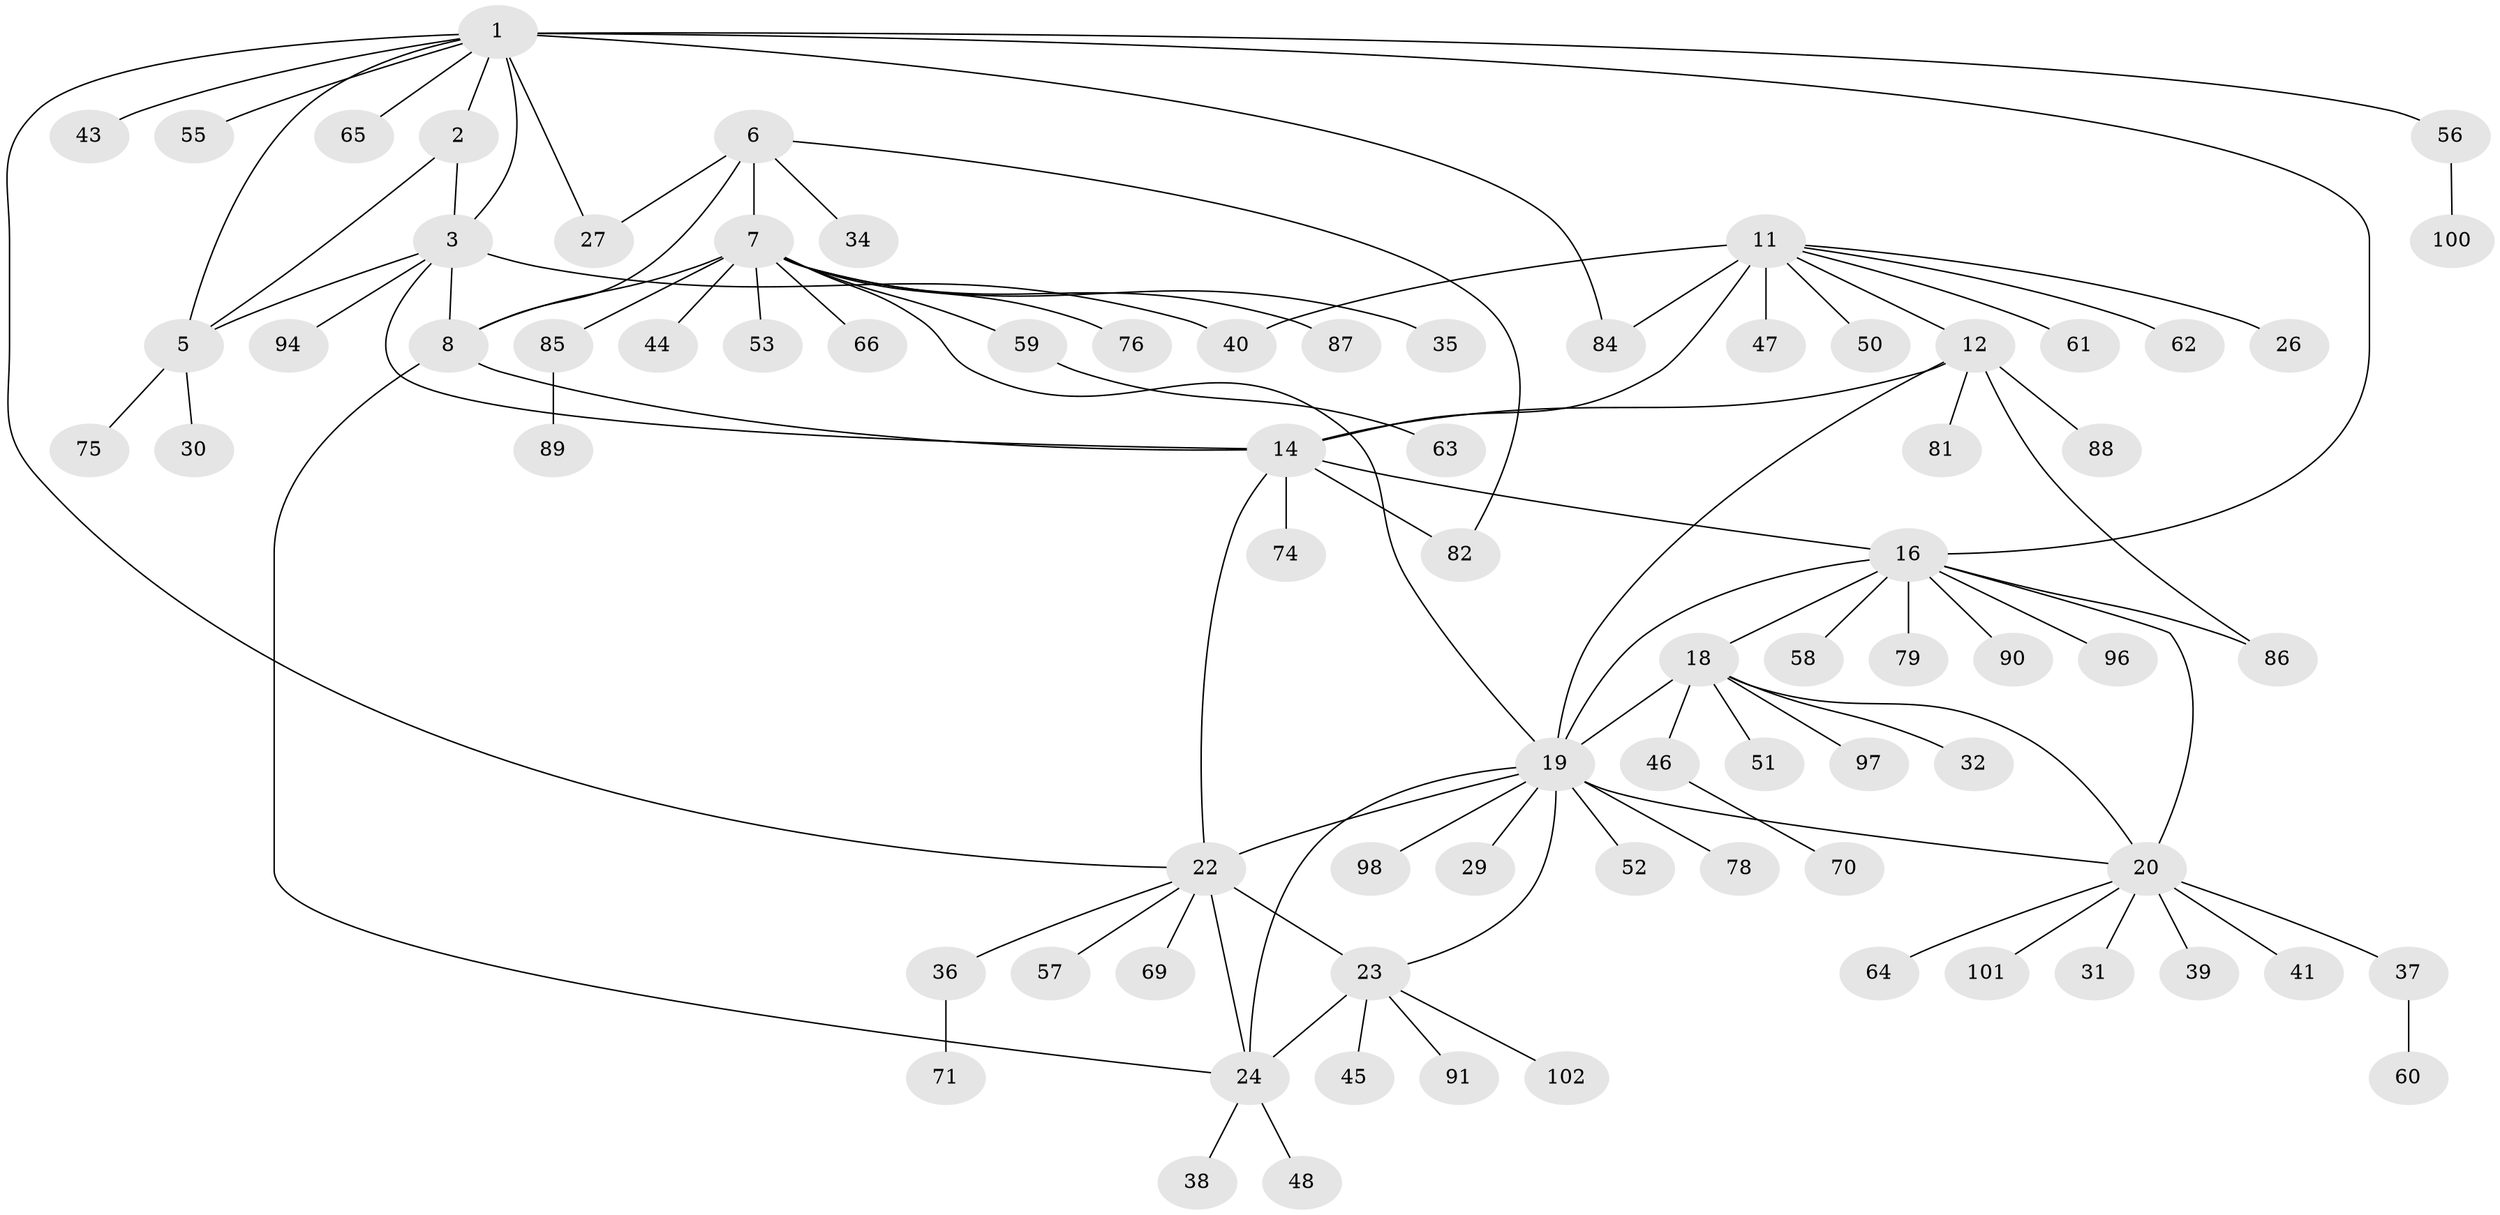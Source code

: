 // original degree distribution, {13: 0.009708737864077669, 5: 0.038834951456310676, 7: 0.04854368932038835, 8: 0.04854368932038835, 10: 0.019417475728155338, 6: 0.038834951456310676, 9: 0.02912621359223301, 11: 0.009708737864077669, 1: 0.5728155339805825, 2: 0.17475728155339806, 3: 0.009708737864077669}
// Generated by graph-tools (version 1.1) at 2025/11/02/27/25 16:11:38]
// undirected, 78 vertices, 100 edges
graph export_dot {
graph [start="1"]
  node [color=gray90,style=filled];
  1 [super="+54"];
  2 [super="+28"];
  3 [super="+4"];
  5 [super="+95"];
  6 [super="+72"];
  7 [super="+10"];
  8 [super="+9"];
  11 [super="+13"];
  12 [super="+83"];
  14 [super="+15"];
  16 [super="+17"];
  18 [super="+42"];
  19 [super="+21"];
  20 [super="+68"];
  22 [super="+33"];
  23 [super="+93"];
  24 [super="+25"];
  26;
  27 [super="+103"];
  29;
  30;
  31;
  32;
  34;
  35;
  36;
  37 [super="+49"];
  38;
  39 [super="+67"];
  40;
  41;
  43;
  44;
  45;
  46 [super="+80"];
  47 [super="+92"];
  48;
  50;
  51;
  52 [super="+99"];
  53 [super="+73"];
  55 [super="+77"];
  56;
  57;
  58;
  59;
  60;
  61;
  62;
  63;
  64;
  65;
  66;
  69;
  70;
  71;
  74;
  75;
  76;
  78;
  79;
  81;
  82;
  84;
  85;
  86;
  87;
  88;
  89;
  90;
  91;
  94;
  96;
  97;
  98;
  100;
  101;
  102;
  1 -- 2;
  1 -- 3 [weight=2];
  1 -- 5;
  1 -- 16;
  1 -- 22;
  1 -- 43;
  1 -- 55;
  1 -- 56;
  1 -- 65;
  1 -- 84;
  1 -- 27;
  2 -- 3 [weight=2];
  2 -- 5;
  3 -- 5 [weight=2];
  3 -- 40;
  3 -- 94;
  3 -- 8;
  3 -- 14;
  5 -- 30;
  5 -- 75;
  6 -- 7 [weight=2];
  6 -- 8 [weight=2];
  6 -- 27;
  6 -- 34;
  6 -- 82;
  7 -- 8 [weight=4];
  7 -- 35;
  7 -- 53;
  7 -- 59;
  7 -- 66;
  7 -- 85;
  7 -- 87;
  7 -- 19;
  7 -- 44;
  7 -- 76;
  8 -- 14;
  8 -- 24;
  11 -- 12 [weight=2];
  11 -- 14 [weight=4];
  11 -- 26;
  11 -- 40;
  11 -- 62;
  11 -- 84;
  11 -- 50;
  11 -- 61;
  11 -- 47;
  12 -- 14 [weight=2];
  12 -- 81;
  12 -- 86;
  12 -- 88;
  12 -- 19;
  14 -- 16;
  14 -- 74;
  14 -- 82;
  14 -- 22;
  16 -- 18 [weight=2];
  16 -- 19 [weight=2];
  16 -- 20 [weight=2];
  16 -- 79;
  16 -- 86;
  16 -- 90;
  16 -- 96;
  16 -- 58;
  18 -- 19;
  18 -- 20;
  18 -- 32;
  18 -- 46;
  18 -- 51;
  18 -- 97;
  19 -- 20;
  19 -- 78;
  19 -- 98;
  19 -- 52;
  19 -- 22;
  19 -- 23;
  19 -- 24 [weight=2];
  19 -- 29;
  20 -- 31;
  20 -- 37;
  20 -- 39;
  20 -- 41;
  20 -- 64;
  20 -- 101;
  22 -- 23;
  22 -- 24 [weight=2];
  22 -- 36;
  22 -- 57;
  22 -- 69;
  23 -- 24 [weight=2];
  23 -- 45;
  23 -- 91;
  23 -- 102;
  24 -- 48;
  24 -- 38;
  36 -- 71;
  37 -- 60;
  46 -- 70;
  56 -- 100;
  59 -- 63;
  85 -- 89;
}
